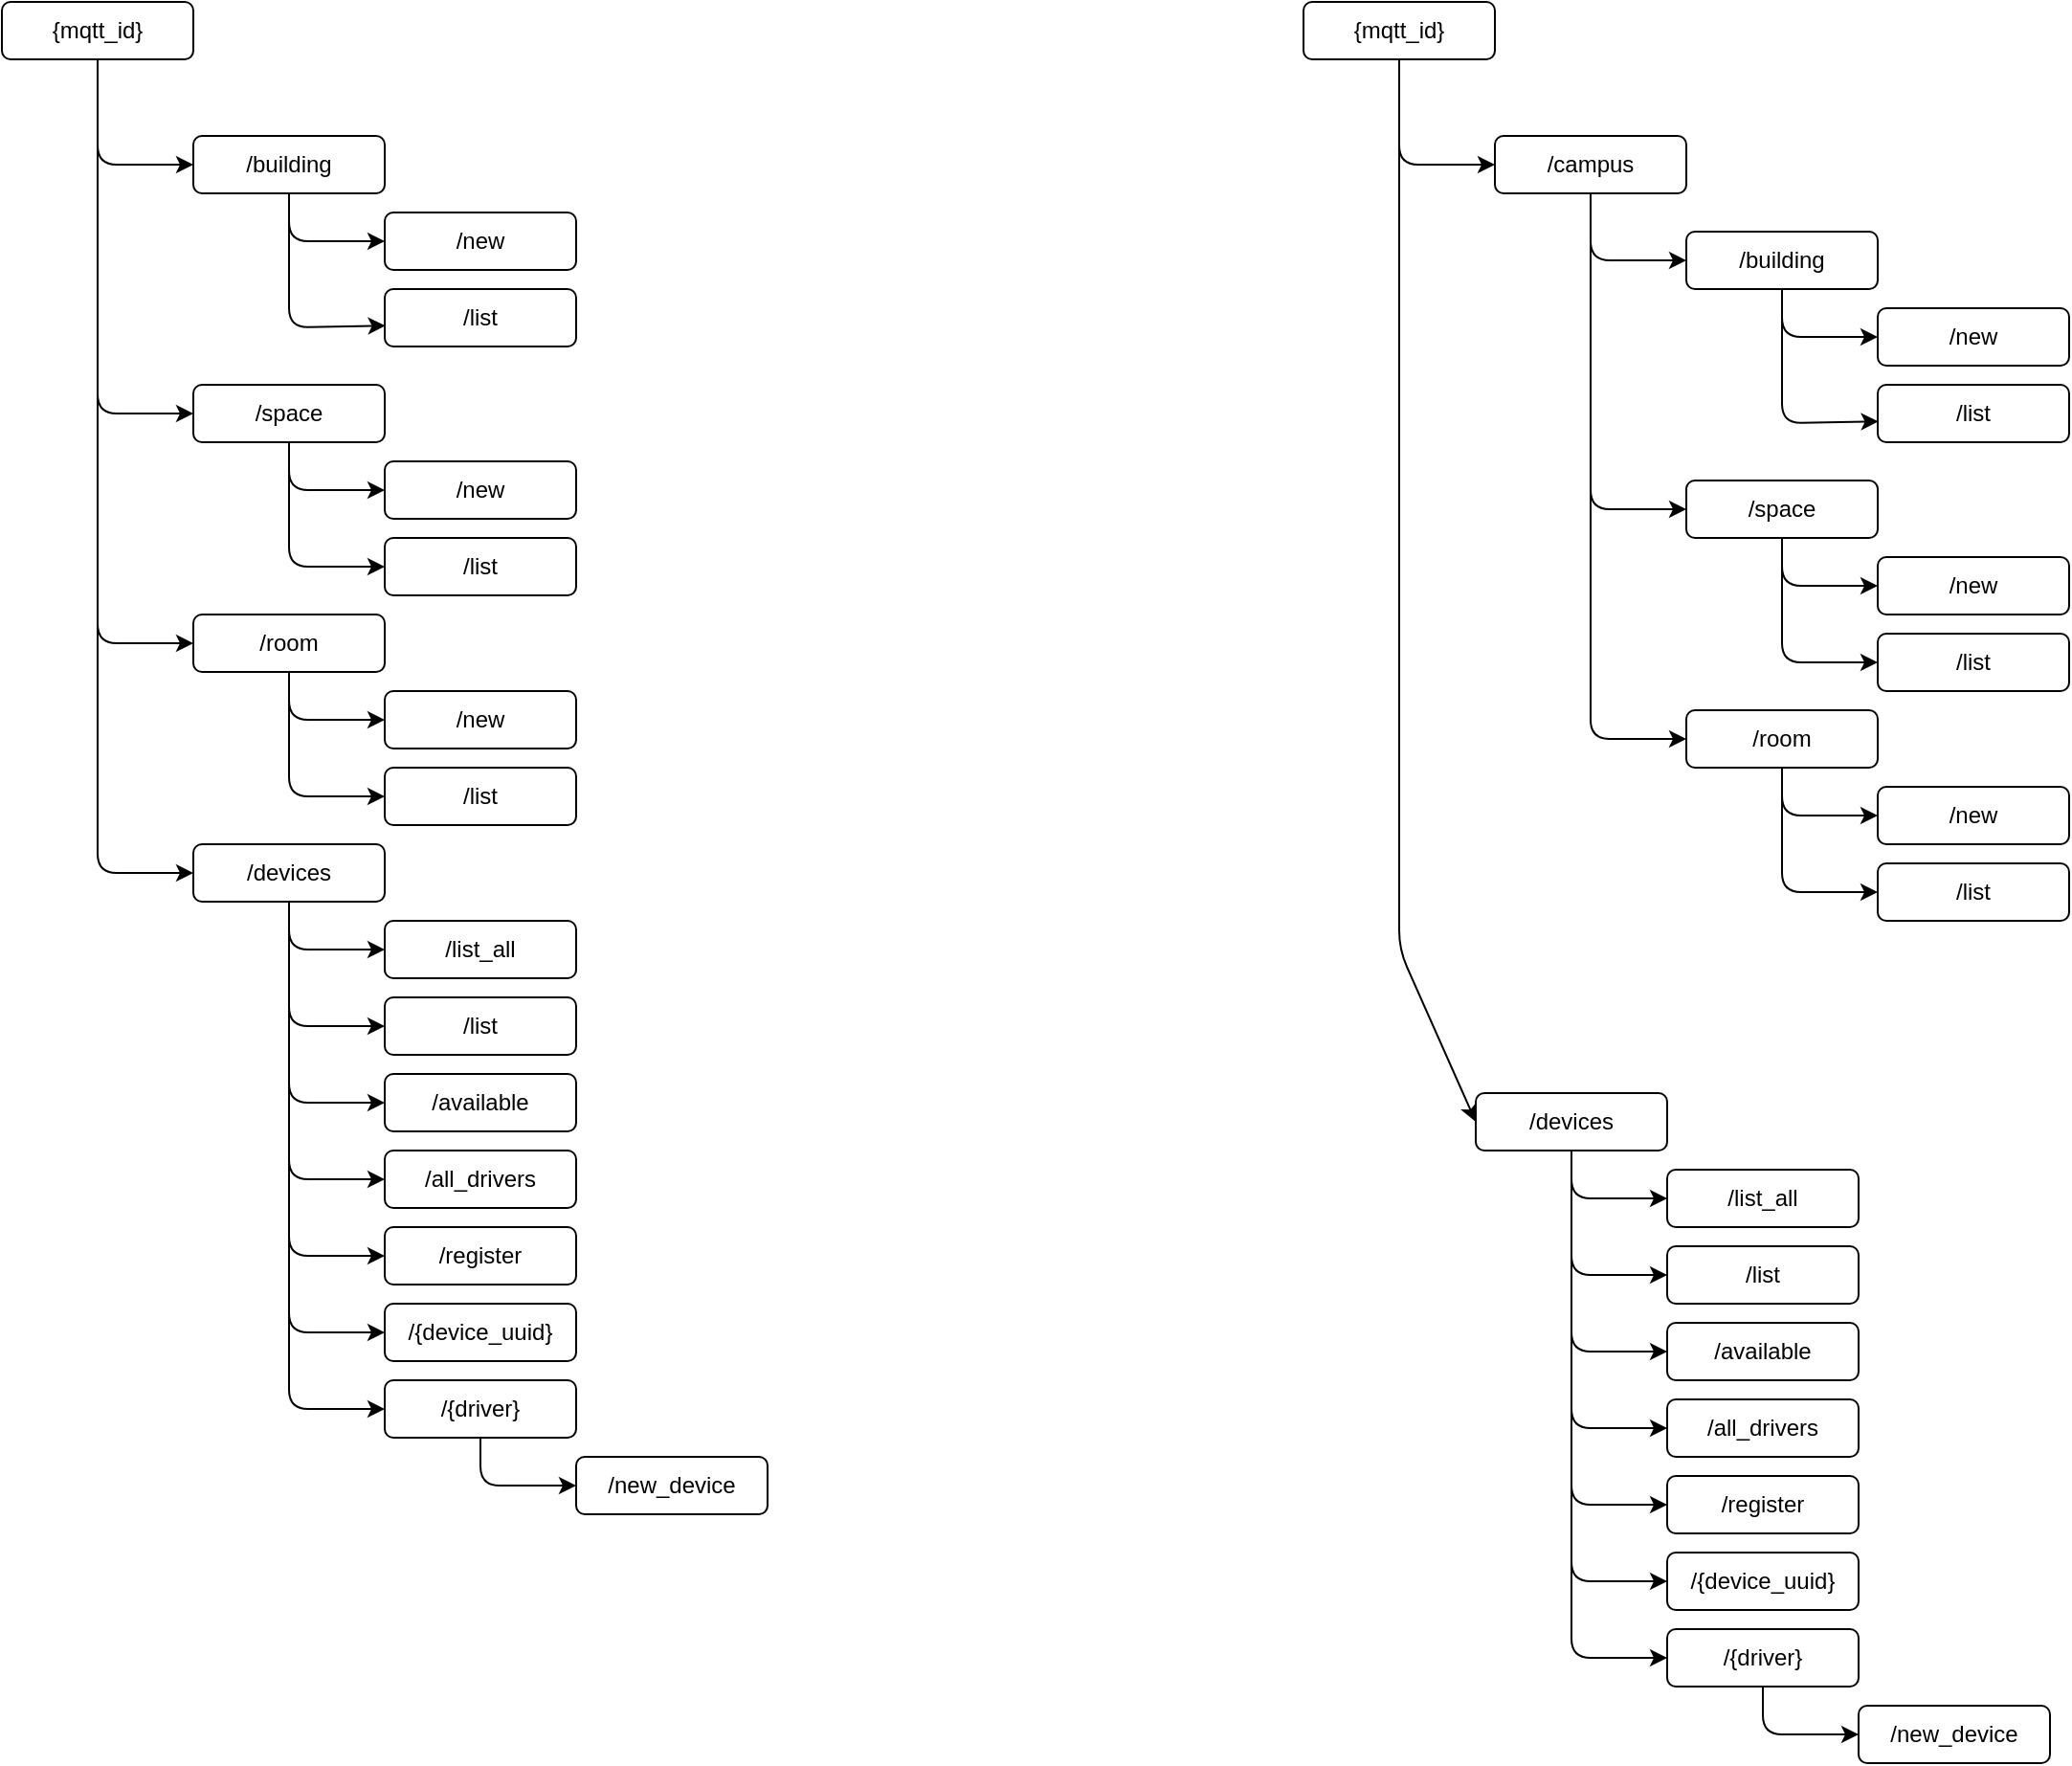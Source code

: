 <mxfile>
    <diagram id="JDmX3N41XarRd5GcrNHu" name="Page-1">
        <mxGraphModel dx="1566" dy="1124" grid="1" gridSize="10" guides="1" tooltips="1" connect="1" arrows="1" fold="1" page="1" pageScale="1" pageWidth="690" pageHeight="980" math="0" shadow="0">
            <root>
                <mxCell id="0"/>
                <mxCell id="1" parent="0"/>
                <mxCell id="41" style="edgeStyle=none;html=1;entryX=0;entryY=0.5;entryDx=0;entryDy=0;" edge="1" parent="1" source="2" target="3">
                    <mxGeometry relative="1" as="geometry">
                        <Array as="points">
                            <mxPoint x="90" y="125"/>
                        </Array>
                    </mxGeometry>
                </mxCell>
                <mxCell id="42" style="edgeStyle=none;html=1;entryX=0;entryY=0.5;entryDx=0;entryDy=0;" edge="1" parent="1" target="7">
                    <mxGeometry relative="1" as="geometry">
                        <mxPoint x="90" y="110" as="sourcePoint"/>
                        <Array as="points">
                            <mxPoint x="90" y="255"/>
                        </Array>
                    </mxGeometry>
                </mxCell>
                <mxCell id="43" style="edgeStyle=none;html=1;entryX=0;entryY=0.5;entryDx=0;entryDy=0;" edge="1" parent="1" target="10">
                    <mxGeometry relative="1" as="geometry">
                        <mxPoint x="90" y="240" as="sourcePoint"/>
                        <Array as="points">
                            <mxPoint x="90" y="375"/>
                        </Array>
                    </mxGeometry>
                </mxCell>
                <mxCell id="44" style="edgeStyle=none;html=1;entryX=0;entryY=0.5;entryDx=0;entryDy=0;" edge="1" parent="1" target="25">
                    <mxGeometry relative="1" as="geometry">
                        <mxPoint x="90" y="360" as="sourcePoint"/>
                        <Array as="points">
                            <mxPoint x="90" y="495"/>
                        </Array>
                    </mxGeometry>
                </mxCell>
                <mxCell id="2" value="{mqtt_id}" style="rounded=1;whiteSpace=wrap;html=1;" vertex="1" parent="1">
                    <mxGeometry x="40" y="40" width="100" height="30" as="geometry"/>
                </mxCell>
                <mxCell id="13" style="edgeStyle=none;html=1;entryX=0.003;entryY=0.638;entryDx=0;entryDy=0;entryPerimeter=0;" edge="1" parent="1" target="6">
                    <mxGeometry relative="1" as="geometry">
                        <mxPoint x="190" y="150" as="sourcePoint"/>
                        <Array as="points">
                            <mxPoint x="190" y="210"/>
                        </Array>
                    </mxGeometry>
                </mxCell>
                <mxCell id="14" style="edgeStyle=none;html=1;entryX=0;entryY=0.5;entryDx=0;entryDy=0;" edge="1" parent="1" source="3" target="4">
                    <mxGeometry relative="1" as="geometry">
                        <Array as="points">
                            <mxPoint x="190" y="165"/>
                        </Array>
                    </mxGeometry>
                </mxCell>
                <mxCell id="3" value="/building" style="rounded=1;whiteSpace=wrap;html=1;" vertex="1" parent="1">
                    <mxGeometry x="140" y="110" width="100" height="30" as="geometry"/>
                </mxCell>
                <mxCell id="4" value="/new" style="rounded=1;whiteSpace=wrap;html=1;" vertex="1" parent="1">
                    <mxGeometry x="240" y="150" width="100" height="30" as="geometry"/>
                </mxCell>
                <mxCell id="6" value="/list" style="rounded=1;whiteSpace=wrap;html=1;" vertex="1" parent="1">
                    <mxGeometry x="240" y="190" width="100" height="30" as="geometry"/>
                </mxCell>
                <mxCell id="15" style="edgeStyle=none;html=1;entryX=0;entryY=0.5;entryDx=0;entryDy=0;" edge="1" parent="1" target="9">
                    <mxGeometry relative="1" as="geometry">
                        <mxPoint x="190" y="280" as="sourcePoint"/>
                        <Array as="points">
                            <mxPoint x="190" y="335"/>
                        </Array>
                    </mxGeometry>
                </mxCell>
                <mxCell id="16" style="edgeStyle=none;html=1;entryX=0;entryY=0.5;entryDx=0;entryDy=0;" edge="1" parent="1" source="7" target="8">
                    <mxGeometry relative="1" as="geometry">
                        <Array as="points">
                            <mxPoint x="190" y="295"/>
                        </Array>
                    </mxGeometry>
                </mxCell>
                <mxCell id="7" value="/space" style="rounded=1;whiteSpace=wrap;html=1;" vertex="1" parent="1">
                    <mxGeometry x="140" y="240" width="100" height="30" as="geometry"/>
                </mxCell>
                <mxCell id="8" value="/new" style="rounded=1;whiteSpace=wrap;html=1;" vertex="1" parent="1">
                    <mxGeometry x="240" y="280" width="100" height="30" as="geometry"/>
                </mxCell>
                <mxCell id="9" value="/list" style="rounded=1;whiteSpace=wrap;html=1;" vertex="1" parent="1">
                    <mxGeometry x="240" y="320" width="100" height="30" as="geometry"/>
                </mxCell>
                <mxCell id="17" style="edgeStyle=none;html=1;entryX=0;entryY=0.5;entryDx=0;entryDy=0;" edge="1" parent="1" target="12">
                    <mxGeometry relative="1" as="geometry">
                        <mxPoint x="190" y="400" as="sourcePoint"/>
                        <Array as="points">
                            <mxPoint x="190" y="455"/>
                        </Array>
                    </mxGeometry>
                </mxCell>
                <mxCell id="18" style="edgeStyle=none;html=1;entryX=0;entryY=0.5;entryDx=0;entryDy=0;" edge="1" parent="1" source="10" target="11">
                    <mxGeometry relative="1" as="geometry">
                        <Array as="points">
                            <mxPoint x="190" y="415"/>
                        </Array>
                    </mxGeometry>
                </mxCell>
                <mxCell id="10" value="/room" style="rounded=1;whiteSpace=wrap;html=1;" vertex="1" parent="1">
                    <mxGeometry x="140" y="360" width="100" height="30" as="geometry"/>
                </mxCell>
                <mxCell id="11" value="/new" style="rounded=1;whiteSpace=wrap;html=1;" vertex="1" parent="1">
                    <mxGeometry x="240" y="400" width="100" height="30" as="geometry"/>
                </mxCell>
                <mxCell id="12" value="/list" style="rounded=1;whiteSpace=wrap;html=1;" vertex="1" parent="1">
                    <mxGeometry x="240" y="440" width="100" height="30" as="geometry"/>
                </mxCell>
                <mxCell id="23" style="edgeStyle=none;html=1;entryX=0;entryY=0.5;entryDx=0;entryDy=0;" edge="1" parent="1" target="27">
                    <mxGeometry relative="1" as="geometry">
                        <Array as="points">
                            <mxPoint x="190" y="575"/>
                        </Array>
                        <mxPoint x="190" y="520" as="sourcePoint"/>
                    </mxGeometry>
                </mxCell>
                <mxCell id="24" style="edgeStyle=none;html=1;entryX=0;entryY=0.5;entryDx=0;entryDy=0;" edge="1" parent="1" source="25" target="26">
                    <mxGeometry relative="1" as="geometry">
                        <Array as="points">
                            <mxPoint x="190" y="535"/>
                        </Array>
                    </mxGeometry>
                </mxCell>
                <mxCell id="25" value="/devices" style="rounded=1;whiteSpace=wrap;html=1;" vertex="1" parent="1">
                    <mxGeometry x="140" y="480" width="100" height="30" as="geometry"/>
                </mxCell>
                <mxCell id="26" value="/list_all" style="rounded=1;whiteSpace=wrap;html=1;" vertex="1" parent="1">
                    <mxGeometry x="240" y="520" width="100" height="30" as="geometry"/>
                </mxCell>
                <mxCell id="27" value="/list" style="rounded=1;whiteSpace=wrap;html=1;" vertex="1" parent="1">
                    <mxGeometry x="240" y="560" width="100" height="30" as="geometry"/>
                </mxCell>
                <mxCell id="28" style="edgeStyle=none;html=1;entryX=0;entryY=0.5;entryDx=0;entryDy=0;" edge="1" parent="1" target="29">
                    <mxGeometry relative="1" as="geometry">
                        <Array as="points">
                            <mxPoint x="190" y="615"/>
                        </Array>
                        <mxPoint x="190" y="560" as="sourcePoint"/>
                    </mxGeometry>
                </mxCell>
                <mxCell id="29" value="/available" style="rounded=1;whiteSpace=wrap;html=1;" vertex="1" parent="1">
                    <mxGeometry x="240" y="600" width="100" height="30" as="geometry"/>
                </mxCell>
                <mxCell id="30" style="edgeStyle=none;html=1;entryX=0;entryY=0.5;entryDx=0;entryDy=0;" edge="1" parent="1" target="31">
                    <mxGeometry relative="1" as="geometry">
                        <Array as="points">
                            <mxPoint x="190" y="655"/>
                        </Array>
                        <mxPoint x="190" y="600" as="sourcePoint"/>
                    </mxGeometry>
                </mxCell>
                <mxCell id="31" value="/all_drivers" style="rounded=1;whiteSpace=wrap;html=1;" vertex="1" parent="1">
                    <mxGeometry x="240" y="640" width="100" height="30" as="geometry"/>
                </mxCell>
                <mxCell id="32" style="edgeStyle=none;html=1;entryX=0;entryY=0.5;entryDx=0;entryDy=0;" edge="1" parent="1" target="33">
                    <mxGeometry relative="1" as="geometry">
                        <Array as="points">
                            <mxPoint x="190" y="695"/>
                        </Array>
                        <mxPoint x="190" y="640" as="sourcePoint"/>
                    </mxGeometry>
                </mxCell>
                <mxCell id="33" value="/register" style="rounded=1;whiteSpace=wrap;html=1;" vertex="1" parent="1">
                    <mxGeometry x="240" y="680" width="100" height="30" as="geometry"/>
                </mxCell>
                <mxCell id="34" style="edgeStyle=none;html=1;entryX=0;entryY=0.5;entryDx=0;entryDy=0;" edge="1" parent="1" target="35">
                    <mxGeometry relative="1" as="geometry">
                        <Array as="points">
                            <mxPoint x="190" y="735"/>
                        </Array>
                        <mxPoint x="190" y="680" as="sourcePoint"/>
                    </mxGeometry>
                </mxCell>
                <mxCell id="35" value="/{device_uuid}" style="rounded=1;whiteSpace=wrap;html=1;" vertex="1" parent="1">
                    <mxGeometry x="240" y="720" width="100" height="30" as="geometry"/>
                </mxCell>
                <mxCell id="36" style="edgeStyle=none;html=1;entryX=0;entryY=0.5;entryDx=0;entryDy=0;" edge="1" parent="1" target="37">
                    <mxGeometry relative="1" as="geometry">
                        <Array as="points">
                            <mxPoint x="190" y="775"/>
                        </Array>
                        <mxPoint x="190" y="720" as="sourcePoint"/>
                    </mxGeometry>
                </mxCell>
                <mxCell id="40" style="edgeStyle=none;html=1;entryX=0;entryY=0.5;entryDx=0;entryDy=0;" edge="1" parent="1" source="37" target="39">
                    <mxGeometry relative="1" as="geometry">
                        <Array as="points">
                            <mxPoint x="290" y="815"/>
                        </Array>
                    </mxGeometry>
                </mxCell>
                <mxCell id="37" value="/{driver}" style="rounded=1;whiteSpace=wrap;html=1;" vertex="1" parent="1">
                    <mxGeometry x="240" y="760" width="100" height="30" as="geometry"/>
                </mxCell>
                <mxCell id="39" value="/new_device" style="rounded=1;whiteSpace=wrap;html=1;" vertex="1" parent="1">
                    <mxGeometry x="340" y="800" width="100" height="30" as="geometry"/>
                </mxCell>
                <mxCell id="45" style="edgeStyle=none;html=1;entryX=0;entryY=0.5;entryDx=0;entryDy=0;" edge="1" parent="1" source="49" target="52">
                    <mxGeometry relative="1" as="geometry">
                        <Array as="points">
                            <mxPoint x="770" y="125"/>
                        </Array>
                    </mxGeometry>
                </mxCell>
                <mxCell id="100" style="edgeStyle=none;html=1;entryX=0;entryY=0.5;entryDx=0;entryDy=0;" edge="1" parent="1" target="67">
                    <mxGeometry relative="1" as="geometry">
                        <mxPoint x="770" y="110" as="sourcePoint"/>
                        <Array as="points">
                            <mxPoint x="770" y="535"/>
                        </Array>
                    </mxGeometry>
                </mxCell>
                <mxCell id="49" value="{mqtt_id}" style="rounded=1;whiteSpace=wrap;html=1;" vertex="1" parent="1">
                    <mxGeometry x="720" y="40" width="100" height="30" as="geometry"/>
                </mxCell>
                <mxCell id="136" style="edgeStyle=none;html=1;entryX=0;entryY=0.5;entryDx=0;entryDy=0;" edge="1" parent="1" source="52" target="123">
                    <mxGeometry relative="1" as="geometry">
                        <Array as="points">
                            <mxPoint x="870" y="175"/>
                        </Array>
                    </mxGeometry>
                </mxCell>
                <mxCell id="52" value="/campus" style="rounded=1;whiteSpace=wrap;html=1;" vertex="1" parent="1">
                    <mxGeometry x="820" y="110" width="100" height="30" as="geometry"/>
                </mxCell>
                <mxCell id="65" style="edgeStyle=none;html=1;entryX=0;entryY=0.5;entryDx=0;entryDy=0;" edge="1" parent="1" target="69">
                    <mxGeometry relative="1" as="geometry">
                        <Array as="points">
                            <mxPoint x="860" y="705"/>
                        </Array>
                        <mxPoint x="860.0" y="650" as="sourcePoint"/>
                    </mxGeometry>
                </mxCell>
                <mxCell id="66" style="edgeStyle=none;html=1;entryX=0;entryY=0.5;entryDx=0;entryDy=0;" edge="1" parent="1" source="67" target="68">
                    <mxGeometry relative="1" as="geometry">
                        <Array as="points">
                            <mxPoint x="860" y="665"/>
                        </Array>
                    </mxGeometry>
                </mxCell>
                <mxCell id="67" value="/devices" style="rounded=1;whiteSpace=wrap;html=1;" vertex="1" parent="1">
                    <mxGeometry x="810" y="610" width="100" height="30" as="geometry"/>
                </mxCell>
                <mxCell id="68" value="/list_all" style="rounded=1;whiteSpace=wrap;html=1;" vertex="1" parent="1">
                    <mxGeometry x="910" y="650" width="100" height="30" as="geometry"/>
                </mxCell>
                <mxCell id="69" value="/list" style="rounded=1;whiteSpace=wrap;html=1;" vertex="1" parent="1">
                    <mxGeometry x="910" y="690" width="100" height="30" as="geometry"/>
                </mxCell>
                <mxCell id="70" style="edgeStyle=none;html=1;entryX=0;entryY=0.5;entryDx=0;entryDy=0;" edge="1" parent="1" target="71">
                    <mxGeometry relative="1" as="geometry">
                        <Array as="points">
                            <mxPoint x="860" y="745"/>
                        </Array>
                        <mxPoint x="860.0" y="690" as="sourcePoint"/>
                    </mxGeometry>
                </mxCell>
                <mxCell id="71" value="/available" style="rounded=1;whiteSpace=wrap;html=1;" vertex="1" parent="1">
                    <mxGeometry x="910" y="730" width="100" height="30" as="geometry"/>
                </mxCell>
                <mxCell id="72" style="edgeStyle=none;html=1;entryX=0;entryY=0.5;entryDx=0;entryDy=0;" edge="1" parent="1" target="73">
                    <mxGeometry relative="1" as="geometry">
                        <Array as="points">
                            <mxPoint x="860" y="785"/>
                        </Array>
                        <mxPoint x="860.0" y="730" as="sourcePoint"/>
                    </mxGeometry>
                </mxCell>
                <mxCell id="73" value="/all_drivers" style="rounded=1;whiteSpace=wrap;html=1;" vertex="1" parent="1">
                    <mxGeometry x="910" y="770" width="100" height="30" as="geometry"/>
                </mxCell>
                <mxCell id="74" style="edgeStyle=none;html=1;entryX=0;entryY=0.5;entryDx=0;entryDy=0;" edge="1" parent="1" target="75">
                    <mxGeometry relative="1" as="geometry">
                        <Array as="points">
                            <mxPoint x="860" y="825"/>
                        </Array>
                        <mxPoint x="860.0" y="770" as="sourcePoint"/>
                    </mxGeometry>
                </mxCell>
                <mxCell id="75" value="/register" style="rounded=1;whiteSpace=wrap;html=1;" vertex="1" parent="1">
                    <mxGeometry x="910" y="810" width="100" height="30" as="geometry"/>
                </mxCell>
                <mxCell id="76" style="edgeStyle=none;html=1;entryX=0;entryY=0.5;entryDx=0;entryDy=0;" edge="1" parent="1" target="77">
                    <mxGeometry relative="1" as="geometry">
                        <Array as="points">
                            <mxPoint x="860" y="865"/>
                        </Array>
                        <mxPoint x="860.0" y="810" as="sourcePoint"/>
                    </mxGeometry>
                </mxCell>
                <mxCell id="77" value="/{device_uuid}" style="rounded=1;whiteSpace=wrap;html=1;" vertex="1" parent="1">
                    <mxGeometry x="910" y="850" width="100" height="30" as="geometry"/>
                </mxCell>
                <mxCell id="78" style="edgeStyle=none;html=1;entryX=0;entryY=0.5;entryDx=0;entryDy=0;" edge="1" parent="1" target="80">
                    <mxGeometry relative="1" as="geometry">
                        <Array as="points">
                            <mxPoint x="860" y="905"/>
                        </Array>
                        <mxPoint x="860.0" y="850" as="sourcePoint"/>
                    </mxGeometry>
                </mxCell>
                <mxCell id="79" style="edgeStyle=none;html=1;entryX=0;entryY=0.5;entryDx=0;entryDy=0;" edge="1" parent="1" source="80" target="81">
                    <mxGeometry relative="1" as="geometry">
                        <Array as="points">
                            <mxPoint x="960" y="945"/>
                        </Array>
                    </mxGeometry>
                </mxCell>
                <mxCell id="80" value="/{driver}" style="rounded=1;whiteSpace=wrap;html=1;" vertex="1" parent="1">
                    <mxGeometry x="910" y="890" width="100" height="30" as="geometry"/>
                </mxCell>
                <mxCell id="81" value="/new_device" style="rounded=1;whiteSpace=wrap;html=1;" vertex="1" parent="1">
                    <mxGeometry x="1010" y="930" width="100" height="30" as="geometry"/>
                </mxCell>
                <mxCell id="119" style="edgeStyle=none;html=1;entryX=0;entryY=0.5;entryDx=0;entryDy=0;" edge="1" parent="1" target="128">
                    <mxGeometry relative="1" as="geometry">
                        <mxPoint x="870" y="160" as="sourcePoint"/>
                        <Array as="points">
                            <mxPoint x="870" y="305"/>
                        </Array>
                    </mxGeometry>
                </mxCell>
                <mxCell id="120" style="edgeStyle=none;html=1;entryX=0;entryY=0.5;entryDx=0;entryDy=0;" edge="1" parent="1" target="133">
                    <mxGeometry relative="1" as="geometry">
                        <mxPoint x="870.0" y="290" as="sourcePoint"/>
                        <Array as="points">
                            <mxPoint x="870" y="425"/>
                        </Array>
                    </mxGeometry>
                </mxCell>
                <mxCell id="121" style="edgeStyle=none;html=1;entryX=0.003;entryY=0.638;entryDx=0;entryDy=0;entryPerimeter=0;" edge="1" parent="1" target="125">
                    <mxGeometry relative="1" as="geometry">
                        <mxPoint x="970.0" y="200" as="sourcePoint"/>
                        <Array as="points">
                            <mxPoint x="970" y="260"/>
                        </Array>
                    </mxGeometry>
                </mxCell>
                <mxCell id="122" style="edgeStyle=none;html=1;entryX=0;entryY=0.5;entryDx=0;entryDy=0;" edge="1" parent="1" source="123" target="124">
                    <mxGeometry relative="1" as="geometry">
                        <Array as="points">
                            <mxPoint x="970" y="215"/>
                        </Array>
                    </mxGeometry>
                </mxCell>
                <mxCell id="123" value="/building" style="rounded=1;whiteSpace=wrap;html=1;" vertex="1" parent="1">
                    <mxGeometry x="920" y="160" width="100" height="30" as="geometry"/>
                </mxCell>
                <mxCell id="124" value="/new" style="rounded=1;whiteSpace=wrap;html=1;" vertex="1" parent="1">
                    <mxGeometry x="1020" y="200" width="100" height="30" as="geometry"/>
                </mxCell>
                <mxCell id="125" value="/list" style="rounded=1;whiteSpace=wrap;html=1;" vertex="1" parent="1">
                    <mxGeometry x="1020" y="240" width="100" height="30" as="geometry"/>
                </mxCell>
                <mxCell id="126" style="edgeStyle=none;html=1;entryX=0;entryY=0.5;entryDx=0;entryDy=0;" edge="1" parent="1" target="130">
                    <mxGeometry relative="1" as="geometry">
                        <mxPoint x="970.0" y="330" as="sourcePoint"/>
                        <Array as="points">
                            <mxPoint x="970" y="385"/>
                        </Array>
                    </mxGeometry>
                </mxCell>
                <mxCell id="127" style="edgeStyle=none;html=1;entryX=0;entryY=0.5;entryDx=0;entryDy=0;" edge="1" parent="1" source="128" target="129">
                    <mxGeometry relative="1" as="geometry">
                        <Array as="points">
                            <mxPoint x="970" y="345"/>
                        </Array>
                    </mxGeometry>
                </mxCell>
                <mxCell id="128" value="/space" style="rounded=1;whiteSpace=wrap;html=1;" vertex="1" parent="1">
                    <mxGeometry x="920" y="290" width="100" height="30" as="geometry"/>
                </mxCell>
                <mxCell id="129" value="/new" style="rounded=1;whiteSpace=wrap;html=1;" vertex="1" parent="1">
                    <mxGeometry x="1020" y="330" width="100" height="30" as="geometry"/>
                </mxCell>
                <mxCell id="130" value="/list" style="rounded=1;whiteSpace=wrap;html=1;" vertex="1" parent="1">
                    <mxGeometry x="1020" y="370" width="100" height="30" as="geometry"/>
                </mxCell>
                <mxCell id="131" style="edgeStyle=none;html=1;entryX=0;entryY=0.5;entryDx=0;entryDy=0;" edge="1" parent="1" target="135">
                    <mxGeometry relative="1" as="geometry">
                        <mxPoint x="970.0" y="450" as="sourcePoint"/>
                        <Array as="points">
                            <mxPoint x="970" y="505"/>
                        </Array>
                    </mxGeometry>
                </mxCell>
                <mxCell id="132" style="edgeStyle=none;html=1;entryX=0;entryY=0.5;entryDx=0;entryDy=0;" edge="1" parent="1" source="133" target="134">
                    <mxGeometry relative="1" as="geometry">
                        <Array as="points">
                            <mxPoint x="970" y="465"/>
                        </Array>
                    </mxGeometry>
                </mxCell>
                <mxCell id="133" value="/room" style="rounded=1;whiteSpace=wrap;html=1;" vertex="1" parent="1">
                    <mxGeometry x="920" y="410" width="100" height="30" as="geometry"/>
                </mxCell>
                <mxCell id="134" value="/new" style="rounded=1;whiteSpace=wrap;html=1;" vertex="1" parent="1">
                    <mxGeometry x="1020" y="450" width="100" height="30" as="geometry"/>
                </mxCell>
                <mxCell id="135" value="/list" style="rounded=1;whiteSpace=wrap;html=1;" vertex="1" parent="1">
                    <mxGeometry x="1020" y="490" width="100" height="30" as="geometry"/>
                </mxCell>
            </root>
        </mxGraphModel>
    </diagram>
</mxfile>